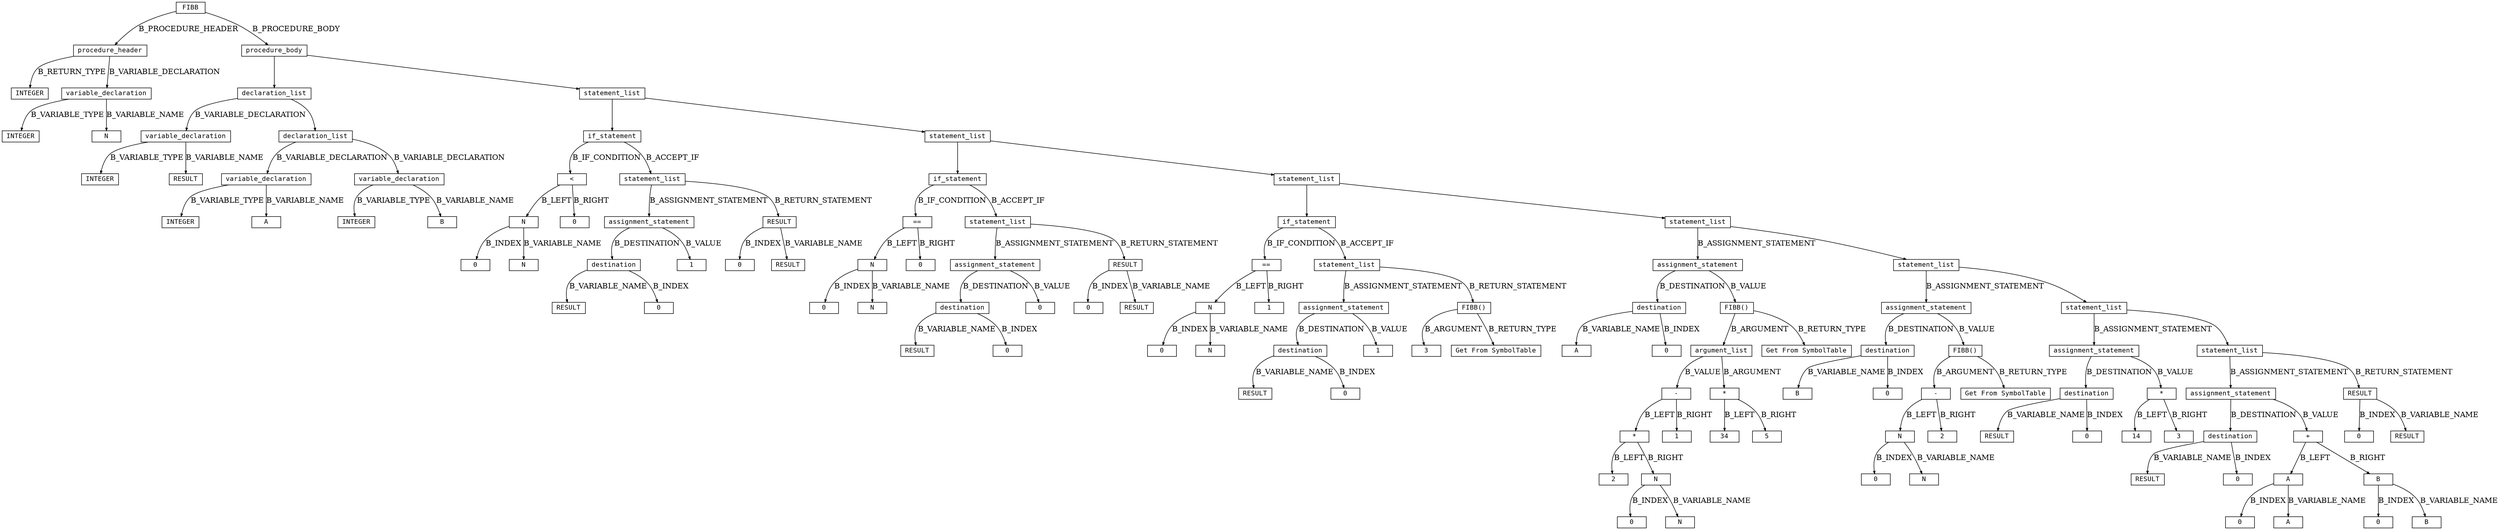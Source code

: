 digraph parsetree {
  node [shape=box, fontsize=12, fontname="Courier", height=.1];
  ranksep=.6;
  edge [arrowsize=.5]
  node1 [label="FIBB"]
  node2 [label="procedure_header"]
  node1 -> node2 [ label= "B_PROCEDURE_HEADER" ];
  node3 [label="procedure_body"]
  node1 -> node3 [ label= "B_PROCEDURE_BODY" ];
  node4 [label="INTEGER"]
  node2 -> node4 [ label= "B_RETURN_TYPE" ];
  node5 [label="variable_declaration"]
  node2 -> node5 [ label= "B_VARIABLE_DECLARATION" ];
  node6 [label="declaration_list"]
  node3 -> node6 [ label= "" ];
  node7 [label="statement_list"]
  node3 -> node7 [ label= "" ];
  node8 [label="INTEGER"]
  node5 -> node8 [ label= "B_VARIABLE_TYPE" ];
  node9 [label="N"]
  node5 -> node9 [ label= "B_VARIABLE_NAME" ];
  node10 [label="variable_declaration"]
  node6 -> node10 [ label= "B_VARIABLE_DECLARATION" ];
  node11 [label="declaration_list"]
  node6 -> node11 [ label= "" ];
  node12 [label="if_statement"]
  node7 -> node12 [ label= "" ];
  node13 [label="statement_list"]
  node7 -> node13 [ label= "" ];
  node14 [label="INTEGER"]
  node10 -> node14 [ label= "B_VARIABLE_TYPE" ];
  node15 [label="RESULT"]
  node10 -> node15 [ label= "B_VARIABLE_NAME" ];
  node16 [label="variable_declaration"]
  node11 -> node16 [ label= "B_VARIABLE_DECLARATION" ];
  node17 [label="variable_declaration"]
  node11 -> node17 [ label= "B_VARIABLE_DECLARATION" ];
  node18 [label="<"]
  node12 -> node18 [ label= "B_IF_CONDITION" ];
  node19 [label="statement_list"]
  node12 -> node19 [ label= "B_ACCEPT_IF" ];
  node20 [label="if_statement"]
  node13 -> node20 [ label= "" ];
  node21 [label="statement_list"]
  node13 -> node21 [ label= "" ];
  node22 [label="INTEGER"]
  node16 -> node22 [ label= "B_VARIABLE_TYPE" ];
  node23 [label="A"]
  node16 -> node23 [ label= "B_VARIABLE_NAME" ];
  node24 [label="INTEGER"]
  node17 -> node24 [ label= "B_VARIABLE_TYPE" ];
  node25 [label="B"]
  node17 -> node25 [ label= "B_VARIABLE_NAME" ];
  node26 [label="N"]
  node18 -> node26 [ label= "B_LEFT" ];
  node27 [label="0"]
  node18 -> node27 [ label= "B_RIGHT" ];
  node28 [label="assignment_statement"]
  node19 -> node28 [ label= "B_ASSIGNMENT_STATEMENT" ];
  node29 [label="RESULT"]
  node19 -> node29 [ label= "B_RETURN_STATEMENT" ];
  node30 [label="=="]
  node20 -> node30 [ label= "B_IF_CONDITION" ];
  node31 [label="statement_list"]
  node20 -> node31 [ label= "B_ACCEPT_IF" ];
  node32 [label="if_statement"]
  node21 -> node32 [ label= "" ];
  node33 [label="statement_list"]
  node21 -> node33 [ label= "" ];
  node34 [label="0"]
  node26 -> node34 [ label= "B_INDEX" ];
  node35 [label="N"]
  node26 -> node35 [ label= "B_VARIABLE_NAME" ];
  node36 [label="destination"]
  node28 -> node36 [ label= "B_DESTINATION" ];
  node37 [label="1"]
  node28 -> node37 [ label= "B_VALUE" ];
  node38 [label="0"]
  node29 -> node38 [ label= "B_INDEX" ];
  node39 [label="RESULT"]
  node29 -> node39 [ label= "B_VARIABLE_NAME" ];
  node40 [label="N"]
  node30 -> node40 [ label= "B_LEFT" ];
  node41 [label="0"]
  node30 -> node41 [ label= "B_RIGHT" ];
  node42 [label="assignment_statement"]
  node31 -> node42 [ label= "B_ASSIGNMENT_STATEMENT" ];
  node43 [label="RESULT"]
  node31 -> node43 [ label= "B_RETURN_STATEMENT" ];
  node44 [label="=="]
  node32 -> node44 [ label= "B_IF_CONDITION" ];
  node45 [label="statement_list"]
  node32 -> node45 [ label= "B_ACCEPT_IF" ];
  node46 [label="assignment_statement"]
  node33 -> node46 [ label= "B_ASSIGNMENT_STATEMENT" ];
  node47 [label="statement_list"]
  node33 -> node47 [ label= "" ];
  node48 [label="RESULT"]
  node36 -> node48 [ label= "B_VARIABLE_NAME" ];
  node49 [label="0"]
  node36 -> node49 [ label= "B_INDEX" ];
  node50 [label="0"]
  node40 -> node50 [ label= "B_INDEX" ];
  node51 [label="N"]
  node40 -> node51 [ label= "B_VARIABLE_NAME" ];
  node52 [label="destination"]
  node42 -> node52 [ label= "B_DESTINATION" ];
  node53 [label="0"]
  node42 -> node53 [ label= "B_VALUE" ];
  node54 [label="0"]
  node43 -> node54 [ label= "B_INDEX" ];
  node55 [label="RESULT"]
  node43 -> node55 [ label= "B_VARIABLE_NAME" ];
  node56 [label="N"]
  node44 -> node56 [ label= "B_LEFT" ];
  node57 [label="1"]
  node44 -> node57 [ label= "B_RIGHT" ];
  node58 [label="assignment_statement"]
  node45 -> node58 [ label= "B_ASSIGNMENT_STATEMENT" ];
  node59 [label="FIBB()"]
  node45 -> node59 [ label= "B_RETURN_STATEMENT" ];
  node60 [label="destination"]
  node46 -> node60 [ label= "B_DESTINATION" ];
  node61 [label="FIBB()"]
  node46 -> node61 [ label= "B_VALUE" ];
  node62 [label="assignment_statement"]
  node47 -> node62 [ label= "B_ASSIGNMENT_STATEMENT" ];
  node63 [label="statement_list"]
  node47 -> node63 [ label= "" ];
  node64 [label="RESULT"]
  node52 -> node64 [ label= "B_VARIABLE_NAME" ];
  node65 [label="0"]
  node52 -> node65 [ label= "B_INDEX" ];
  node66 [label="0"]
  node56 -> node66 [ label= "B_INDEX" ];
  node67 [label="N"]
  node56 -> node67 [ label= "B_VARIABLE_NAME" ];
  node68 [label="destination"]
  node58 -> node68 [ label= "B_DESTINATION" ];
  node69 [label="1"]
  node58 -> node69 [ label= "B_VALUE" ];
  node70 [label="3"]
  node59 -> node70 [ label= "B_ARGUMENT" ];
  node71 [label="Get From SymbolTable"]
  node59 -> node71 [ label= "B_RETURN_TYPE" ];
  node72 [label="A"]
  node60 -> node72 [ label= "B_VARIABLE_NAME" ];
  node73 [label="0"]
  node60 -> node73 [ label= "B_INDEX" ];
  node74 [label="argument_list"]
  node61 -> node74 [ label= "B_ARGUMENT" ];
  node75 [label="Get From SymbolTable"]
  node61 -> node75 [ label= "B_RETURN_TYPE" ];
  node76 [label="destination"]
  node62 -> node76 [ label= "B_DESTINATION" ];
  node77 [label="FIBB()"]
  node62 -> node77 [ label= "B_VALUE" ];
  node78 [label="assignment_statement"]
  node63 -> node78 [ label= "B_ASSIGNMENT_STATEMENT" ];
  node79 [label="statement_list"]
  node63 -> node79 [ label= "" ];
  node80 [label="RESULT"]
  node68 -> node80 [ label= "B_VARIABLE_NAME" ];
  node81 [label="0"]
  node68 -> node81 [ label= "B_INDEX" ];
  node82 [label="-"]
  node74 -> node82 [ label= "B_VALUE" ];
  node83 [label="*"]
  node74 -> node83 [ label= "B_ARGUMENT" ];
  node84 [label="B"]
  node76 -> node84 [ label= "B_VARIABLE_NAME" ];
  node85 [label="0"]
  node76 -> node85 [ label= "B_INDEX" ];
  node86 [label="-"]
  node77 -> node86 [ label= "B_ARGUMENT" ];
  node87 [label="Get From SymbolTable"]
  node77 -> node87 [ label= "B_RETURN_TYPE" ];
  node88 [label="destination"]
  node78 -> node88 [ label= "B_DESTINATION" ];
  node89 [label="*"]
  node78 -> node89 [ label= "B_VALUE" ];
  node90 [label="assignment_statement"]
  node79 -> node90 [ label= "B_ASSIGNMENT_STATEMENT" ];
  node91 [label="RESULT"]
  node79 -> node91 [ label= "B_RETURN_STATEMENT" ];
  node92 [label="*"]
  node82 -> node92 [ label= "B_LEFT" ];
  node93 [label="1"]
  node82 -> node93 [ label= "B_RIGHT" ];
  node94 [label="34"]
  node83 -> node94 [ label= "B_LEFT" ];
  node95 [label="5"]
  node83 -> node95 [ label= "B_RIGHT" ];
  node96 [label="N"]
  node86 -> node96 [ label= "B_LEFT" ];
  node97 [label="2"]
  node86 -> node97 [ label= "B_RIGHT" ];
  node98 [label="RESULT"]
  node88 -> node98 [ label= "B_VARIABLE_NAME" ];
  node99 [label="0"]
  node88 -> node99 [ label= "B_INDEX" ];
  node100 [label="14"]
  node89 -> node100 [ label= "B_LEFT" ];
  node101 [label="3"]
  node89 -> node101 [ label= "B_RIGHT" ];
  node102 [label="destination"]
  node90 -> node102 [ label= "B_DESTINATION" ];
  node103 [label="+"]
  node90 -> node103 [ label= "B_VALUE" ];
  node104 [label="0"]
  node91 -> node104 [ label= "B_INDEX" ];
  node105 [label="RESULT"]
  node91 -> node105 [ label= "B_VARIABLE_NAME" ];
  node106 [label="2"]
  node92 -> node106 [ label= "B_LEFT" ];
  node107 [label="N"]
  node92 -> node107 [ label= "B_RIGHT" ];
  node108 [label="0"]
  node96 -> node108 [ label= "B_INDEX" ];
  node109 [label="N"]
  node96 -> node109 [ label= "B_VARIABLE_NAME" ];
  node110 [label="RESULT"]
  node102 -> node110 [ label= "B_VARIABLE_NAME" ];
  node111 [label="0"]
  node102 -> node111 [ label= "B_INDEX" ];
  node112 [label="A"]
  node103 -> node112 [ label= "B_LEFT" ];
  node113 [label="B"]
  node103 -> node113 [ label= "B_RIGHT" ];
  node114 [label="0"]
  node107 -> node114 [ label= "B_INDEX" ];
  node115 [label="N"]
  node107 -> node115 [ label= "B_VARIABLE_NAME" ];
  node116 [label="0"]
  node112 -> node116 [ label= "B_INDEX" ];
  node117 [label="A"]
  node112 -> node117 [ label= "B_VARIABLE_NAME" ];
  node118 [label="0"]
  node113 -> node118 [ label= "B_INDEX" ];
  node119 [label="B"]
  node113 -> node119 [ label= "B_VARIABLE_NAME" ];
}
